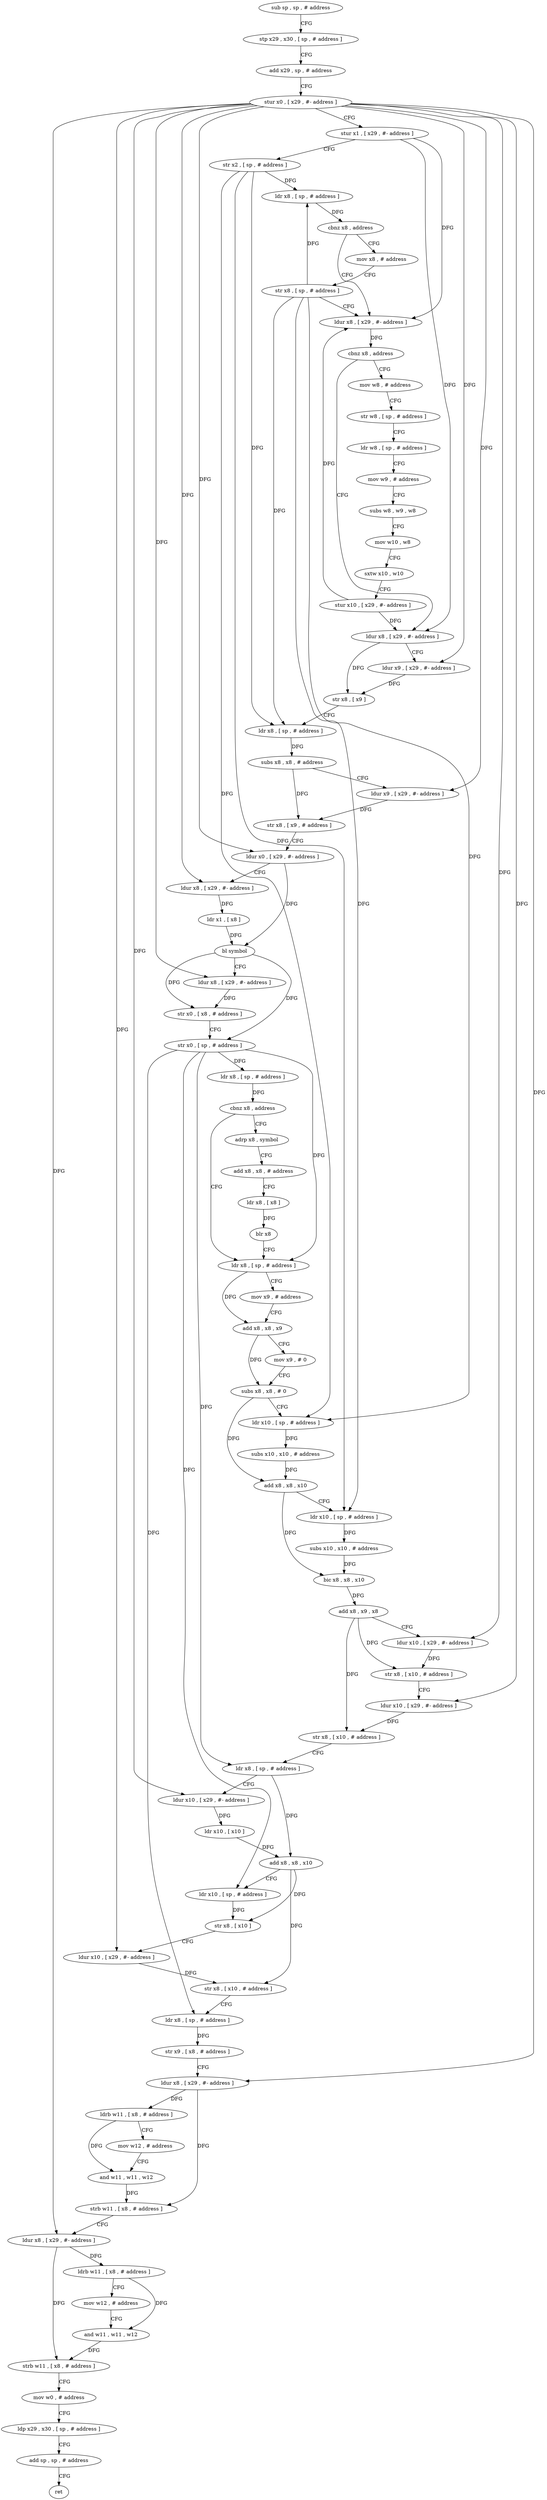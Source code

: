 digraph "func" {
"4307724" [label = "sub sp , sp , # address" ]
"4307728" [label = "stp x29 , x30 , [ sp , # address ]" ]
"4307732" [label = "add x29 , sp , # address" ]
"4307736" [label = "stur x0 , [ x29 , #- address ]" ]
"4307740" [label = "stur x1 , [ x29 , #- address ]" ]
"4307744" [label = "str x2 , [ sp , # address ]" ]
"4307748" [label = "ldr x8 , [ sp , # address ]" ]
"4307752" [label = "cbnz x8 , address" ]
"4307764" [label = "ldur x8 , [ x29 , #- address ]" ]
"4307756" [label = "mov x8 , # address" ]
"4307768" [label = "cbnz x8 , address" ]
"4307804" [label = "ldur x8 , [ x29 , #- address ]" ]
"4307772" [label = "mov w8 , # address" ]
"4307760" [label = "str x8 , [ sp , # address ]" ]
"4307808" [label = "ldur x9 , [ x29 , #- address ]" ]
"4307812" [label = "str x8 , [ x9 ]" ]
"4307816" [label = "ldr x8 , [ sp , # address ]" ]
"4307820" [label = "subs x8 , x8 , # address" ]
"4307824" [label = "ldur x9 , [ x29 , #- address ]" ]
"4307828" [label = "str x8 , [ x9 , # address ]" ]
"4307832" [label = "ldur x0 , [ x29 , #- address ]" ]
"4307836" [label = "ldur x8 , [ x29 , #- address ]" ]
"4307840" [label = "ldr x1 , [ x8 ]" ]
"4307844" [label = "bl symbol" ]
"4307848" [label = "ldur x8 , [ x29 , #- address ]" ]
"4307852" [label = "str x0 , [ x8 , # address ]" ]
"4307856" [label = "str x0 , [ sp , # address ]" ]
"4307860" [label = "ldr x8 , [ sp , # address ]" ]
"4307864" [label = "cbnz x8 , address" ]
"4307884" [label = "ldr x8 , [ sp , # address ]" ]
"4307868" [label = "adrp x8 , symbol" ]
"4307776" [label = "str w8 , [ sp , # address ]" ]
"4307780" [label = "ldr w8 , [ sp , # address ]" ]
"4307784" [label = "mov w9 , # address" ]
"4307788" [label = "subs w8 , w9 , w8" ]
"4307792" [label = "mov w10 , w8" ]
"4307796" [label = "sxtw x10 , w10" ]
"4307800" [label = "stur x10 , [ x29 , #- address ]" ]
"4307888" [label = "mov x9 , # address" ]
"4307892" [label = "add x8 , x8 , x9" ]
"4307896" [label = "mov x9 , # 0" ]
"4307900" [label = "subs x8 , x8 , # 0" ]
"4307904" [label = "ldr x10 , [ sp , # address ]" ]
"4307908" [label = "subs x10 , x10 , # address" ]
"4307912" [label = "add x8 , x8 , x10" ]
"4307916" [label = "ldr x10 , [ sp , # address ]" ]
"4307920" [label = "subs x10 , x10 , # address" ]
"4307924" [label = "bic x8 , x8 , x10" ]
"4307928" [label = "add x8 , x9 , x8" ]
"4307932" [label = "ldur x10 , [ x29 , #- address ]" ]
"4307936" [label = "str x8 , [ x10 , # address ]" ]
"4307940" [label = "ldur x10 , [ x29 , #- address ]" ]
"4307944" [label = "str x8 , [ x10 , # address ]" ]
"4307948" [label = "ldr x8 , [ sp , # address ]" ]
"4307952" [label = "ldur x10 , [ x29 , #- address ]" ]
"4307956" [label = "ldr x10 , [ x10 ]" ]
"4307960" [label = "add x8 , x8 , x10" ]
"4307964" [label = "ldr x10 , [ sp , # address ]" ]
"4307968" [label = "str x8 , [ x10 ]" ]
"4307972" [label = "ldur x10 , [ x29 , #- address ]" ]
"4307976" [label = "str x8 , [ x10 , # address ]" ]
"4307980" [label = "ldr x8 , [ sp , # address ]" ]
"4307984" [label = "str x9 , [ x8 , # address ]" ]
"4307988" [label = "ldur x8 , [ x29 , #- address ]" ]
"4307992" [label = "ldrb w11 , [ x8 , # address ]" ]
"4307996" [label = "mov w12 , # address" ]
"4308000" [label = "and w11 , w11 , w12" ]
"4308004" [label = "strb w11 , [ x8 , # address ]" ]
"4308008" [label = "ldur x8 , [ x29 , #- address ]" ]
"4308012" [label = "ldrb w11 , [ x8 , # address ]" ]
"4308016" [label = "mov w12 , # address" ]
"4308020" [label = "and w11 , w11 , w12" ]
"4308024" [label = "strb w11 , [ x8 , # address ]" ]
"4308028" [label = "mov w0 , # address" ]
"4308032" [label = "ldp x29 , x30 , [ sp , # address ]" ]
"4308036" [label = "add sp , sp , # address" ]
"4308040" [label = "ret" ]
"4307872" [label = "add x8 , x8 , # address" ]
"4307876" [label = "ldr x8 , [ x8 ]" ]
"4307880" [label = "blr x8" ]
"4307724" -> "4307728" [ label = "CFG" ]
"4307728" -> "4307732" [ label = "CFG" ]
"4307732" -> "4307736" [ label = "CFG" ]
"4307736" -> "4307740" [ label = "CFG" ]
"4307736" -> "4307808" [ label = "DFG" ]
"4307736" -> "4307824" [ label = "DFG" ]
"4307736" -> "4307832" [ label = "DFG" ]
"4307736" -> "4307836" [ label = "DFG" ]
"4307736" -> "4307848" [ label = "DFG" ]
"4307736" -> "4307932" [ label = "DFG" ]
"4307736" -> "4307940" [ label = "DFG" ]
"4307736" -> "4307952" [ label = "DFG" ]
"4307736" -> "4307972" [ label = "DFG" ]
"4307736" -> "4307988" [ label = "DFG" ]
"4307736" -> "4308008" [ label = "DFG" ]
"4307740" -> "4307744" [ label = "CFG" ]
"4307740" -> "4307764" [ label = "DFG" ]
"4307740" -> "4307804" [ label = "DFG" ]
"4307744" -> "4307748" [ label = "DFG" ]
"4307744" -> "4307816" [ label = "DFG" ]
"4307744" -> "4307904" [ label = "DFG" ]
"4307744" -> "4307916" [ label = "DFG" ]
"4307748" -> "4307752" [ label = "DFG" ]
"4307752" -> "4307764" [ label = "CFG" ]
"4307752" -> "4307756" [ label = "CFG" ]
"4307764" -> "4307768" [ label = "DFG" ]
"4307756" -> "4307760" [ label = "CFG" ]
"4307768" -> "4307804" [ label = "CFG" ]
"4307768" -> "4307772" [ label = "CFG" ]
"4307804" -> "4307808" [ label = "CFG" ]
"4307804" -> "4307812" [ label = "DFG" ]
"4307772" -> "4307776" [ label = "CFG" ]
"4307760" -> "4307764" [ label = "CFG" ]
"4307760" -> "4307748" [ label = "DFG" ]
"4307760" -> "4307816" [ label = "DFG" ]
"4307760" -> "4307904" [ label = "DFG" ]
"4307760" -> "4307916" [ label = "DFG" ]
"4307808" -> "4307812" [ label = "DFG" ]
"4307812" -> "4307816" [ label = "CFG" ]
"4307816" -> "4307820" [ label = "DFG" ]
"4307820" -> "4307824" [ label = "CFG" ]
"4307820" -> "4307828" [ label = "DFG" ]
"4307824" -> "4307828" [ label = "DFG" ]
"4307828" -> "4307832" [ label = "CFG" ]
"4307832" -> "4307836" [ label = "CFG" ]
"4307832" -> "4307844" [ label = "DFG" ]
"4307836" -> "4307840" [ label = "DFG" ]
"4307840" -> "4307844" [ label = "DFG" ]
"4307844" -> "4307848" [ label = "CFG" ]
"4307844" -> "4307852" [ label = "DFG" ]
"4307844" -> "4307856" [ label = "DFG" ]
"4307848" -> "4307852" [ label = "DFG" ]
"4307852" -> "4307856" [ label = "CFG" ]
"4307856" -> "4307860" [ label = "DFG" ]
"4307856" -> "4307884" [ label = "DFG" ]
"4307856" -> "4307948" [ label = "DFG" ]
"4307856" -> "4307964" [ label = "DFG" ]
"4307856" -> "4307980" [ label = "DFG" ]
"4307860" -> "4307864" [ label = "DFG" ]
"4307864" -> "4307884" [ label = "CFG" ]
"4307864" -> "4307868" [ label = "CFG" ]
"4307884" -> "4307888" [ label = "CFG" ]
"4307884" -> "4307892" [ label = "DFG" ]
"4307868" -> "4307872" [ label = "CFG" ]
"4307776" -> "4307780" [ label = "CFG" ]
"4307780" -> "4307784" [ label = "CFG" ]
"4307784" -> "4307788" [ label = "CFG" ]
"4307788" -> "4307792" [ label = "CFG" ]
"4307792" -> "4307796" [ label = "CFG" ]
"4307796" -> "4307800" [ label = "CFG" ]
"4307800" -> "4307804" [ label = "DFG" ]
"4307800" -> "4307764" [ label = "DFG" ]
"4307888" -> "4307892" [ label = "CFG" ]
"4307892" -> "4307896" [ label = "CFG" ]
"4307892" -> "4307900" [ label = "DFG" ]
"4307896" -> "4307900" [ label = "CFG" ]
"4307900" -> "4307904" [ label = "CFG" ]
"4307900" -> "4307912" [ label = "DFG" ]
"4307904" -> "4307908" [ label = "DFG" ]
"4307908" -> "4307912" [ label = "DFG" ]
"4307912" -> "4307916" [ label = "CFG" ]
"4307912" -> "4307924" [ label = "DFG" ]
"4307916" -> "4307920" [ label = "DFG" ]
"4307920" -> "4307924" [ label = "DFG" ]
"4307924" -> "4307928" [ label = "DFG" ]
"4307928" -> "4307932" [ label = "CFG" ]
"4307928" -> "4307936" [ label = "DFG" ]
"4307928" -> "4307944" [ label = "DFG" ]
"4307932" -> "4307936" [ label = "DFG" ]
"4307936" -> "4307940" [ label = "CFG" ]
"4307940" -> "4307944" [ label = "DFG" ]
"4307944" -> "4307948" [ label = "CFG" ]
"4307948" -> "4307952" [ label = "CFG" ]
"4307948" -> "4307960" [ label = "DFG" ]
"4307952" -> "4307956" [ label = "DFG" ]
"4307956" -> "4307960" [ label = "DFG" ]
"4307960" -> "4307964" [ label = "CFG" ]
"4307960" -> "4307968" [ label = "DFG" ]
"4307960" -> "4307976" [ label = "DFG" ]
"4307964" -> "4307968" [ label = "DFG" ]
"4307968" -> "4307972" [ label = "CFG" ]
"4307972" -> "4307976" [ label = "DFG" ]
"4307976" -> "4307980" [ label = "CFG" ]
"4307980" -> "4307984" [ label = "DFG" ]
"4307984" -> "4307988" [ label = "CFG" ]
"4307988" -> "4307992" [ label = "DFG" ]
"4307988" -> "4308004" [ label = "DFG" ]
"4307992" -> "4307996" [ label = "CFG" ]
"4307992" -> "4308000" [ label = "DFG" ]
"4307996" -> "4308000" [ label = "CFG" ]
"4308000" -> "4308004" [ label = "DFG" ]
"4308004" -> "4308008" [ label = "CFG" ]
"4308008" -> "4308012" [ label = "DFG" ]
"4308008" -> "4308024" [ label = "DFG" ]
"4308012" -> "4308016" [ label = "CFG" ]
"4308012" -> "4308020" [ label = "DFG" ]
"4308016" -> "4308020" [ label = "CFG" ]
"4308020" -> "4308024" [ label = "DFG" ]
"4308024" -> "4308028" [ label = "CFG" ]
"4308028" -> "4308032" [ label = "CFG" ]
"4308032" -> "4308036" [ label = "CFG" ]
"4308036" -> "4308040" [ label = "CFG" ]
"4307872" -> "4307876" [ label = "CFG" ]
"4307876" -> "4307880" [ label = "DFG" ]
"4307880" -> "4307884" [ label = "CFG" ]
}
